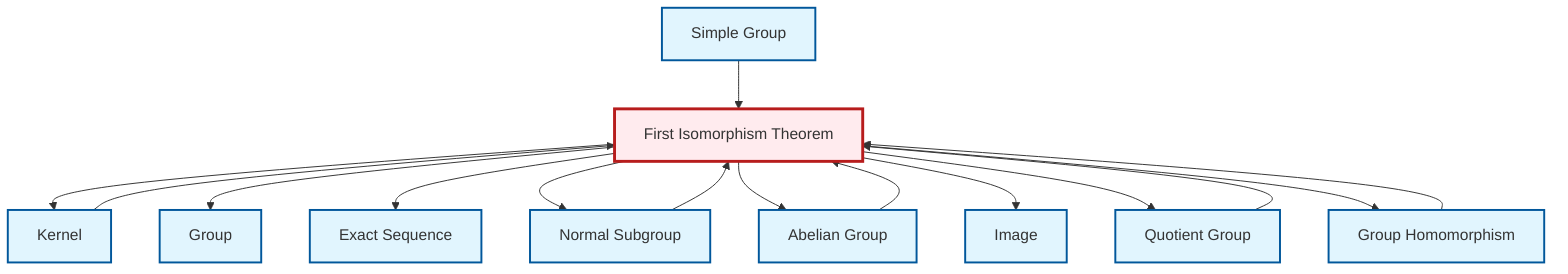 graph TD
    classDef definition fill:#e1f5fe,stroke:#01579b,stroke-width:2px
    classDef theorem fill:#f3e5f5,stroke:#4a148c,stroke-width:2px
    classDef axiom fill:#fff3e0,stroke:#e65100,stroke-width:2px
    classDef example fill:#e8f5e9,stroke:#1b5e20,stroke-width:2px
    classDef current fill:#ffebee,stroke:#b71c1c,stroke-width:3px
    thm-first-isomorphism["First Isomorphism Theorem"]:::theorem
    def-kernel["Kernel"]:::definition
    def-simple-group["Simple Group"]:::definition
    def-normal-subgroup["Normal Subgroup"]:::definition
    def-exact-sequence["Exact Sequence"]:::definition
    def-group["Group"]:::definition
    def-quotient-group["Quotient Group"]:::definition
    def-image["Image"]:::definition
    def-homomorphism["Group Homomorphism"]:::definition
    def-abelian-group["Abelian Group"]:::definition
    thm-first-isomorphism --> def-kernel
    thm-first-isomorphism --> def-group
    def-normal-subgroup --> thm-first-isomorphism
    def-homomorphism --> thm-first-isomorphism
    def-abelian-group --> thm-first-isomorphism
    thm-first-isomorphism --> def-exact-sequence
    def-quotient-group --> thm-first-isomorphism
    def-kernel --> thm-first-isomorphism
    def-simple-group --> thm-first-isomorphism
    thm-first-isomorphism --> def-normal-subgroup
    thm-first-isomorphism --> def-abelian-group
    thm-first-isomorphism --> def-image
    thm-first-isomorphism --> def-quotient-group
    thm-first-isomorphism --> def-homomorphism
    class thm-first-isomorphism current